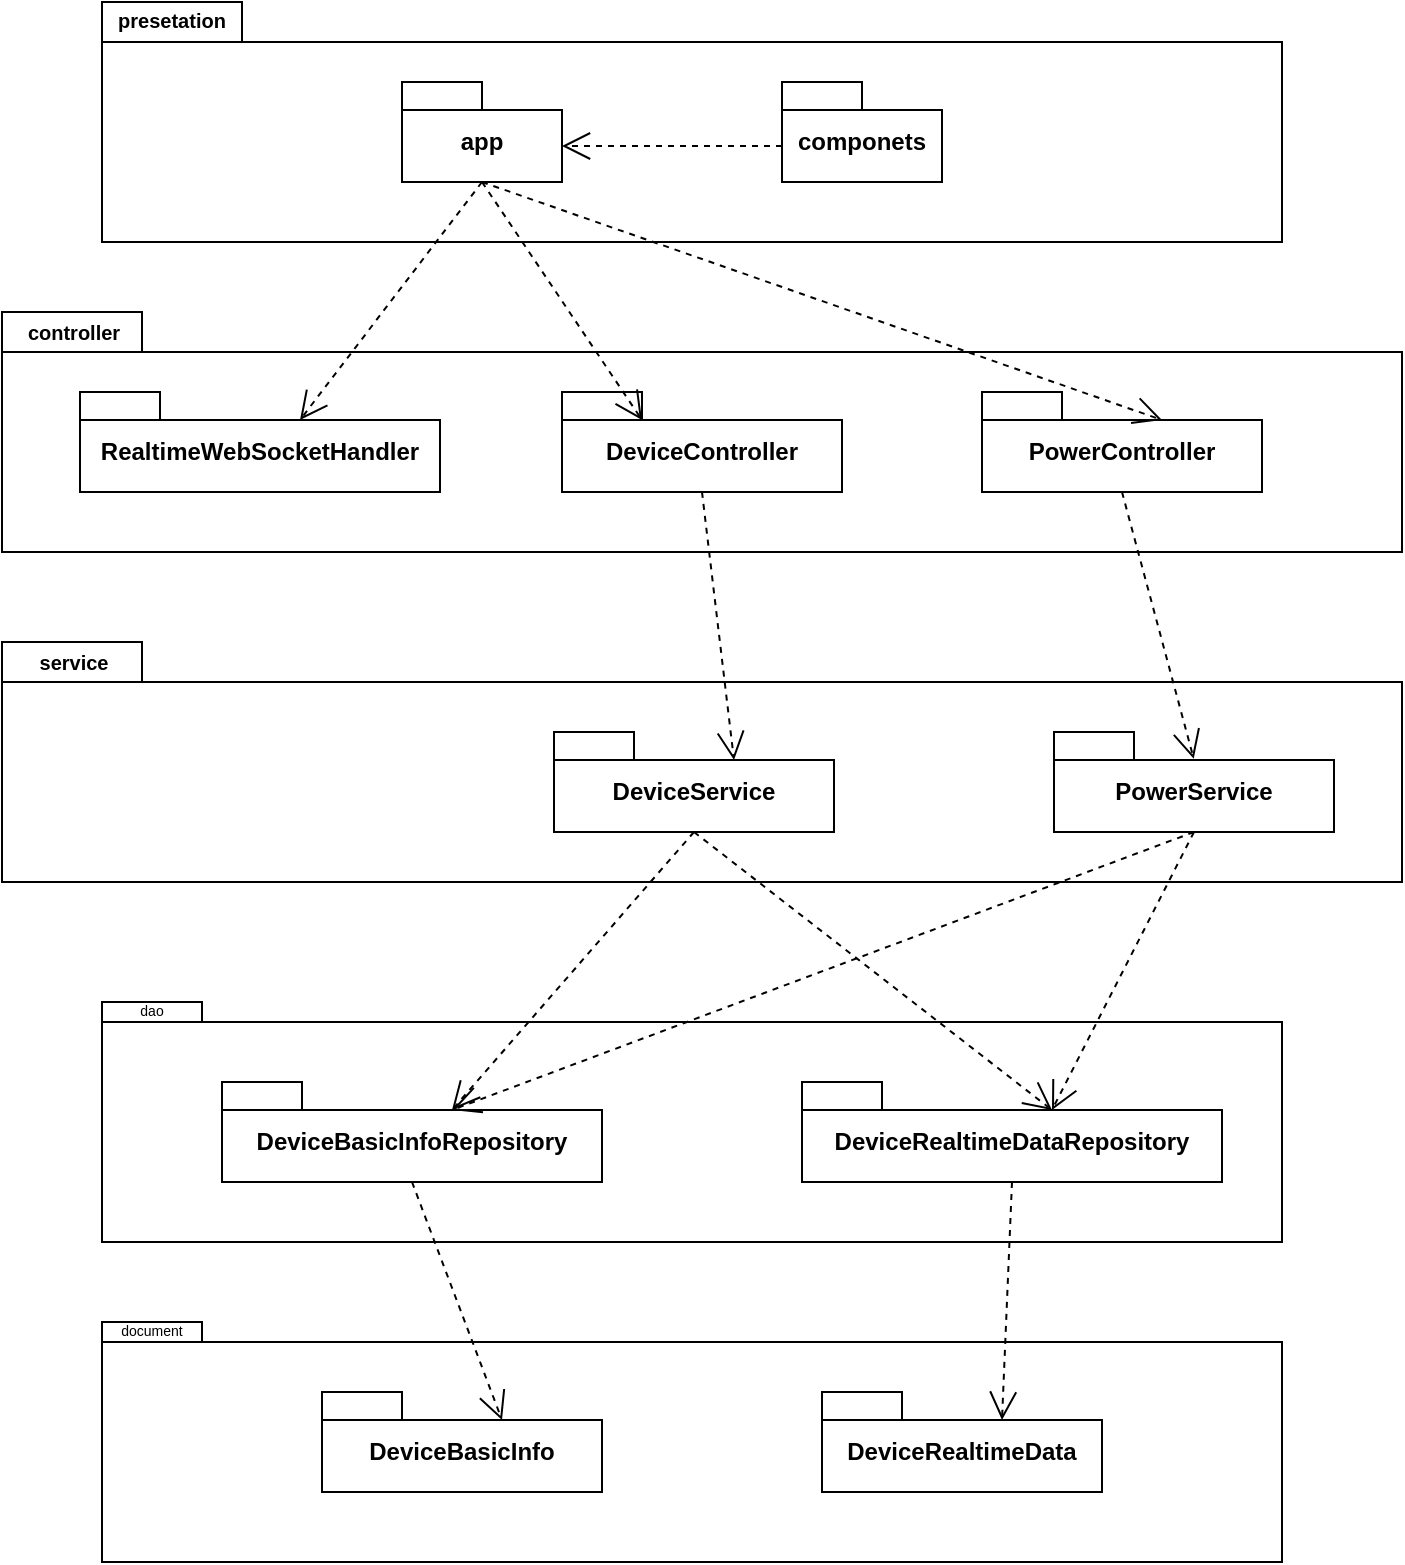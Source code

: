 <mxfile version="26.2.14">
  <diagram name="第 1 页" id="zv9jVuwXzwsgYas8b95U">
    <mxGraphModel dx="565" dy="330" grid="1" gridSize="10" guides="1" tooltips="1" connect="1" arrows="1" fold="1" page="1" pageScale="1" pageWidth="827" pageHeight="1169" math="0" shadow="0">
      <root>
        <mxCell id="0" />
        <mxCell id="1" parent="0" />
        <mxCell id="NFMYqWqcZZ8QJ0KrnMPx-5" value="" style="shape=folder;fontStyle=1;spacingTop=10;tabWidth=70;tabHeight=20;tabPosition=left;html=1;whiteSpace=wrap;" vertex="1" parent="1">
          <mxGeometry x="90" y="390" width="700" height="120" as="geometry" />
        </mxCell>
        <mxCell id="NFMYqWqcZZ8QJ0KrnMPx-1" value="" style="shape=folder;fontStyle=1;spacingTop=10;tabWidth=70;tabHeight=20;tabPosition=left;html=1;whiteSpace=wrap;" vertex="1" parent="1">
          <mxGeometry x="90" y="225" width="700" height="120" as="geometry" />
        </mxCell>
        <mxCell id="kNfIhQ50q1yCch20xD6w-1" value="" style="shape=folder;fontStyle=1;spacingTop=10;tabWidth=70;tabHeight=20;tabPosition=left;html=1;whiteSpace=wrap;" parent="1" vertex="1">
          <mxGeometry x="140" y="70" width="590" height="120" as="geometry" />
        </mxCell>
        <mxCell id="kNfIhQ50q1yCch20xD6w-2" value="app" style="shape=folder;fontStyle=1;spacingTop=10;tabWidth=40;tabHeight=14;tabPosition=left;html=1;whiteSpace=wrap;" parent="1" vertex="1">
          <mxGeometry x="290" y="110" width="80" height="50" as="geometry" />
        </mxCell>
        <mxCell id="kNfIhQ50q1yCch20xD6w-3" value="componets" style="shape=folder;fontStyle=1;spacingTop=10;tabWidth=40;tabHeight=14;tabPosition=left;html=1;whiteSpace=wrap;" parent="1" vertex="1">
          <mxGeometry x="480" y="110" width="80" height="50" as="geometry" />
        </mxCell>
        <mxCell id="kNfIhQ50q1yCch20xD6w-4" value="" style="endArrow=open;endSize=12;dashed=1;html=1;rounded=0;entryX=0;entryY=0;entryDx=80;entryDy=32;entryPerimeter=0;exitX=0;exitY=0;exitDx=0;exitDy=32;exitPerimeter=0;" parent="1" source="kNfIhQ50q1yCch20xD6w-3" target="kNfIhQ50q1yCch20xD6w-2" edge="1">
          <mxGeometry width="160" relative="1" as="geometry">
            <mxPoint x="280" y="290" as="sourcePoint" />
            <mxPoint x="440" y="290" as="targetPoint" />
          </mxGeometry>
        </mxCell>
        <mxCell id="kNfIhQ50q1yCch20xD6w-5" value="presetation" style="text;html=1;align=center;verticalAlign=middle;whiteSpace=wrap;rounded=0;fontSize=10;fontStyle=1" parent="1" vertex="1">
          <mxGeometry x="160" y="74" width="30" height="10" as="geometry" />
        </mxCell>
        <mxCell id="kNfIhQ50q1yCch20xD6w-7" value="controller" style="text;html=1;align=center;verticalAlign=middle;whiteSpace=wrap;rounded=0;fontSize=10;fontStyle=1" parent="1" vertex="1">
          <mxGeometry x="111" y="230" width="30" height="10" as="geometry" />
        </mxCell>
        <mxCell id="kNfIhQ50q1yCch20xD6w-8" value="DeviceController" style="shape=folder;fontStyle=1;spacingTop=10;tabWidth=40;tabHeight=14;tabPosition=left;html=1;whiteSpace=wrap;" parent="1" vertex="1">
          <mxGeometry x="370" y="265" width="140" height="50" as="geometry" />
        </mxCell>
        <mxCell id="kNfIhQ50q1yCch20xD6w-10" value="PowerController" style="shape=folder;fontStyle=1;spacingTop=10;tabWidth=40;tabHeight=14;tabPosition=left;html=1;whiteSpace=wrap;" parent="1" vertex="1">
          <mxGeometry x="580" y="265" width="140" height="50" as="geometry" />
        </mxCell>
        <mxCell id="kNfIhQ50q1yCch20xD6w-11" value="" style="endArrow=open;endSize=12;dashed=1;html=1;rounded=0;entryX=0;entryY=0;entryDx=40;entryDy=14;entryPerimeter=0;exitX=0.5;exitY=1;exitDx=0;exitDy=0;exitPerimeter=0;" parent="1" source="kNfIhQ50q1yCch20xD6w-2" target="kNfIhQ50q1yCch20xD6w-8" edge="1">
          <mxGeometry width="160" relative="1" as="geometry">
            <mxPoint x="490" y="152" as="sourcePoint" />
            <mxPoint x="380" y="152" as="targetPoint" />
          </mxGeometry>
        </mxCell>
        <mxCell id="kNfIhQ50q1yCch20xD6w-12" value="" style="endArrow=open;endSize=12;dashed=1;html=1;rounded=0;entryX=0;entryY=0;entryDx=90;entryDy=14;entryPerimeter=0;exitX=0.5;exitY=1;exitDx=0;exitDy=0;exitPerimeter=0;" parent="1" source="kNfIhQ50q1yCch20xD6w-2" target="kNfIhQ50q1yCch20xD6w-10" edge="1">
          <mxGeometry width="160" relative="1" as="geometry">
            <mxPoint x="330" y="162" as="sourcePoint" />
            <mxPoint x="390" y="162" as="targetPoint" />
          </mxGeometry>
        </mxCell>
        <mxCell id="kNfIhQ50q1yCch20xD6w-14" value="DeviceService" style="shape=folder;fontStyle=1;spacingTop=10;tabWidth=40;tabHeight=14;tabPosition=left;html=1;whiteSpace=wrap;" parent="1" vertex="1">
          <mxGeometry x="366" y="435" width="140" height="50" as="geometry" />
        </mxCell>
        <mxCell id="kNfIhQ50q1yCch20xD6w-15" value="PowerService" style="shape=folder;fontStyle=1;spacingTop=10;tabWidth=40;tabHeight=14;tabPosition=left;html=1;whiteSpace=wrap;" parent="1" vertex="1">
          <mxGeometry x="616" y="435" width="140" height="50" as="geometry" />
        </mxCell>
        <mxCell id="kNfIhQ50q1yCch20xD6w-16" value="service" style="text;html=1;align=center;verticalAlign=middle;whiteSpace=wrap;rounded=0;fontSize=10;fontStyle=1" parent="1" vertex="1">
          <mxGeometry x="111" y="395" width="30" height="10" as="geometry" />
        </mxCell>
        <mxCell id="kNfIhQ50q1yCch20xD6w-17" value="" style="endArrow=open;endSize=12;dashed=1;html=1;rounded=0;exitX=0.5;exitY=1;exitDx=0;exitDy=0;exitPerimeter=0;entryX=0;entryY=0;entryDx=90;entryDy=14;entryPerimeter=0;" parent="1" source="kNfIhQ50q1yCch20xD6w-8" edge="1" target="kNfIhQ50q1yCch20xD6w-14">
          <mxGeometry width="160" relative="1" as="geometry">
            <mxPoint x="340" y="170" as="sourcePoint" />
            <mxPoint x="319" y="449" as="targetPoint" />
          </mxGeometry>
        </mxCell>
        <mxCell id="kNfIhQ50q1yCch20xD6w-18" value="" style="endArrow=open;endSize=12;dashed=1;html=1;rounded=0;exitX=0.5;exitY=1;exitDx=0;exitDy=0;exitPerimeter=0;entryX=0.499;entryY=0.267;entryDx=0;entryDy=0;entryPerimeter=0;" parent="1" source="kNfIhQ50q1yCch20xD6w-10" target="kNfIhQ50q1yCch20xD6w-15" edge="1">
          <mxGeometry width="160" relative="1" as="geometry">
            <mxPoint x="330" y="325" as="sourcePoint" />
            <mxPoint x="329" y="459" as="targetPoint" />
          </mxGeometry>
        </mxCell>
        <mxCell id="kNfIhQ50q1yCch20xD6w-19" value="" style="shape=folder;fontStyle=1;spacingTop=10;tabWidth=50;tabHeight=10;tabPosition=left;html=1;whiteSpace=wrap;" parent="1" vertex="1">
          <mxGeometry x="140" y="570" width="590" height="120" as="geometry" />
        </mxCell>
        <mxCell id="kNfIhQ50q1yCch20xD6w-20" value="dao" style="text;html=1;align=center;verticalAlign=middle;whiteSpace=wrap;rounded=0;fontSize=7;" parent="1" vertex="1">
          <mxGeometry x="150" y="570" width="30" height="10" as="geometry" />
        </mxCell>
        <mxCell id="kNfIhQ50q1yCch20xD6w-21" value="DeviceBasicInfoRepository" style="shape=folder;fontStyle=1;spacingTop=10;tabWidth=40;tabHeight=14;tabPosition=left;html=1;whiteSpace=wrap;" parent="1" vertex="1">
          <mxGeometry x="200" y="610" width="190" height="50" as="geometry" />
        </mxCell>
        <mxCell id="kNfIhQ50q1yCch20xD6w-23" value="DeviceRealtimeDataRepository" style="shape=folder;fontStyle=1;spacingTop=10;tabWidth=40;tabHeight=14;tabPosition=left;html=1;whiteSpace=wrap;" parent="1" vertex="1">
          <mxGeometry x="490" y="610" width="210" height="50" as="geometry" />
        </mxCell>
        <mxCell id="kNfIhQ50q1yCch20xD6w-24" value="" style="endArrow=open;endSize=12;dashed=1;html=1;rounded=0;exitX=0.5;exitY=1;exitDx=0;exitDy=0;exitPerimeter=0;entryX=0;entryY=0;entryDx=115;entryDy=14;entryPerimeter=0;" parent="1" source="kNfIhQ50q1yCch20xD6w-14" target="kNfIhQ50q1yCch20xD6w-21" edge="1">
          <mxGeometry width="160" relative="1" as="geometry">
            <mxPoint x="280" y="550" as="sourcePoint" />
            <mxPoint x="440" y="550" as="targetPoint" />
          </mxGeometry>
        </mxCell>
        <mxCell id="kNfIhQ50q1yCch20xD6w-25" value="" style="endArrow=open;endSize=12;dashed=1;html=1;rounded=0;entryX=0;entryY=0;entryDx=125;entryDy=14;entryPerimeter=0;exitX=0.5;exitY=1;exitDx=0;exitDy=0;exitPerimeter=0;" parent="1" source="kNfIhQ50q1yCch20xD6w-14" target="kNfIhQ50q1yCch20xD6w-23" edge="1">
          <mxGeometry width="160" relative="1" as="geometry">
            <mxPoint x="400" y="540" as="sourcePoint" />
            <mxPoint x="325" y="634" as="targetPoint" />
          </mxGeometry>
        </mxCell>
        <mxCell id="kNfIhQ50q1yCch20xD6w-26" value="" style="endArrow=open;endSize=12;dashed=1;html=1;rounded=0;entryX=0;entryY=0;entryDx=115;entryDy=14;entryPerimeter=0;exitX=0.5;exitY=1;exitDx=0;exitDy=0;exitPerimeter=0;" parent="1" source="kNfIhQ50q1yCch20xD6w-15" target="kNfIhQ50q1yCch20xD6w-21" edge="1">
          <mxGeometry width="160" relative="1" as="geometry">
            <mxPoint x="330" y="495" as="sourcePoint" />
            <mxPoint x="625" y="634" as="targetPoint" />
          </mxGeometry>
        </mxCell>
        <mxCell id="kNfIhQ50q1yCch20xD6w-27" value="" style="endArrow=open;endSize=12;dashed=1;html=1;rounded=0;entryX=0;entryY=0;entryDx=125;entryDy=14;entryPerimeter=0;exitX=0.5;exitY=1;exitDx=0;exitDy=0;exitPerimeter=0;" parent="1" source="kNfIhQ50q1yCch20xD6w-15" target="kNfIhQ50q1yCch20xD6w-23" edge="1">
          <mxGeometry width="160" relative="1" as="geometry">
            <mxPoint x="625" y="551" as="sourcePoint" />
            <mxPoint x="370" y="690" as="targetPoint" />
          </mxGeometry>
        </mxCell>
        <mxCell id="kNfIhQ50q1yCch20xD6w-28" value="" style="shape=folder;fontStyle=1;spacingTop=10;tabWidth=50;tabHeight=10;tabPosition=left;html=1;whiteSpace=wrap;" parent="1" vertex="1">
          <mxGeometry x="140" y="730" width="590" height="120" as="geometry" />
        </mxCell>
        <mxCell id="kNfIhQ50q1yCch20xD6w-29" value="DeviceBasicInfo" style="shape=folder;fontStyle=1;spacingTop=10;tabWidth=40;tabHeight=14;tabPosition=left;html=1;whiteSpace=wrap;" parent="1" vertex="1">
          <mxGeometry x="250" y="765" width="140" height="50" as="geometry" />
        </mxCell>
        <mxCell id="kNfIhQ50q1yCch20xD6w-30" value="DeviceRealtimeData" style="shape=folder;fontStyle=1;spacingTop=10;tabWidth=40;tabHeight=14;tabPosition=left;html=1;whiteSpace=wrap;" parent="1" vertex="1">
          <mxGeometry x="500" y="765" width="140" height="50" as="geometry" />
        </mxCell>
        <mxCell id="kNfIhQ50q1yCch20xD6w-31" value="" style="endArrow=open;endSize=12;dashed=1;html=1;rounded=0;exitX=0.5;exitY=1;exitDx=0;exitDy=0;exitPerimeter=0;entryX=0;entryY=0;entryDx=90;entryDy=14;entryPerimeter=0;" parent="1" source="kNfIhQ50q1yCch20xD6w-21" target="kNfIhQ50q1yCch20xD6w-29" edge="1">
          <mxGeometry width="160" relative="1" as="geometry">
            <mxPoint x="330" y="720" as="sourcePoint" />
            <mxPoint x="490" y="720" as="targetPoint" />
          </mxGeometry>
        </mxCell>
        <mxCell id="kNfIhQ50q1yCch20xD6w-32" value="" style="endArrow=open;endSize=12;dashed=1;html=1;rounded=0;exitX=0.5;exitY=1;exitDx=0;exitDy=0;exitPerimeter=0;entryX=0;entryY=0;entryDx=90;entryDy=14;entryPerimeter=0;" parent="1" source="kNfIhQ50q1yCch20xD6w-23" target="kNfIhQ50q1yCch20xD6w-30" edge="1">
          <mxGeometry width="160" relative="1" as="geometry">
            <mxPoint x="305" y="670" as="sourcePoint" />
            <mxPoint x="350" y="789" as="targetPoint" />
          </mxGeometry>
        </mxCell>
        <mxCell id="kNfIhQ50q1yCch20xD6w-33" value="document" style="text;html=1;align=center;verticalAlign=middle;whiteSpace=wrap;rounded=0;fontSize=7;" parent="1" vertex="1">
          <mxGeometry x="150" y="730" width="30" height="10" as="geometry" />
        </mxCell>
        <mxCell id="NFMYqWqcZZ8QJ0KrnMPx-3" value="RealtimeWebSocketHandler" style="shape=folder;fontStyle=1;spacingTop=10;tabWidth=40;tabHeight=14;tabPosition=left;html=1;whiteSpace=wrap;" vertex="1" parent="1">
          <mxGeometry x="129" y="265" width="180" height="50" as="geometry" />
        </mxCell>
        <mxCell id="NFMYqWqcZZ8QJ0KrnMPx-4" value="" style="endArrow=open;endSize=12;dashed=1;html=1;rounded=0;entryX=0;entryY=0;entryDx=110;entryDy=14;entryPerimeter=0;exitX=0.5;exitY=1;exitDx=0;exitDy=0;exitPerimeter=0;" edge="1" parent="1" source="kNfIhQ50q1yCch20xD6w-2" target="NFMYqWqcZZ8QJ0KrnMPx-3">
          <mxGeometry width="160" relative="1" as="geometry">
            <mxPoint x="290" y="210" as="sourcePoint" />
            <mxPoint x="370" y="329" as="targetPoint" />
          </mxGeometry>
        </mxCell>
      </root>
    </mxGraphModel>
  </diagram>
</mxfile>
